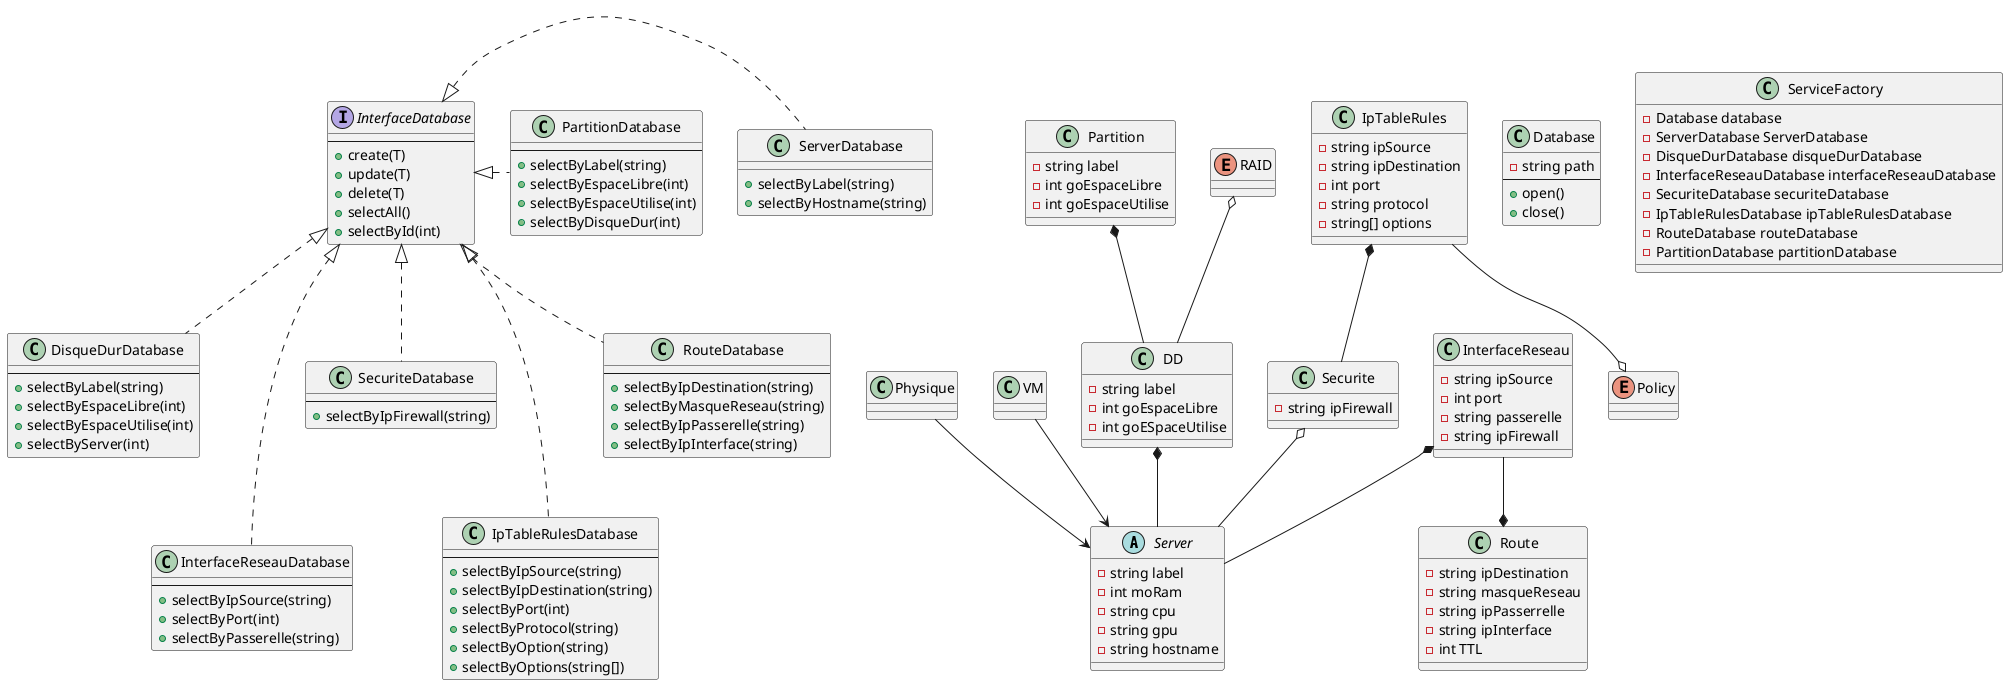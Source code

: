 @startuml Classe FSI

abstract Server {
    - string label
    - int moRam
    - string cpu
    - string gpu
    - string hostname
}

class Physique {

}

class VM {

}

class DD {
    - string label
    - int goEspaceLibre
    - int goESpaceUtilise
}

class Partition {
    - string label
    - int goEspaceLibre
    - int goEspaceUtilise
}

class InterfaceReseau {
    - string ipSource
    - int port
    - string passerelle
    - string ipFirewall
}

class IpTableRules {
    - string ipSource
    - string ipDestination
    - int port
    - string protocol
    - string[] options
}

class Route {
    - string ipDestination
    - string masqueReseau
    - string ipPasserrelle
    - string ipInterface
    - int TTL
}

class Securite {
    - string ipFirewall
}

class Database {
    - string path
    --
    + open()
    + close()
}

interface InterfaceDatabase {
    --
    + create(T)
    + update(T)
    + delete(T)
    + selectAll()
    + selectById(int)
}

class ServerDatabase {
    + selectByLabel(string)
    + selectByHostname(string)
}

class DisqueDurDatabase {
    --
    + selectByLabel(string)
    + selectByEspaceLibre(int)
    + selectByEspaceUtilise(int)
    + selectByServer(int)
}

class PartitionDatabase {
    --
    + selectByLabel(string)
    + selectByEspaceLibre(int)
    + selectByEspaceUtilise(int)
    + selectByDisqueDur(int)
}

class InterfaceReseauDatabase {
    --
    + selectByIpSource(string)
    + selectByPort(int)
    + selectByPasserelle(string)
}

class SecuriteDatabase {
    --
    + selectByIpFirewall(string)
}

class IpTableRulesDatabase {
    --
    + selectByIpSource(string)
    + selectByIpDestination(string)
    + selectByPort(int)
    + selectByProtocol(string)
    + selectByOption(string)
    + selectByOptions(string[])
}

class RouteDatabase {
    --
    + selectByIpDestination(string)
    + selectByMasqueReseau(string)
    + selectByIpPasserelle(string)
    + selectByIpInterface(string)
}

class ServiceFactory {
    - Database database
    - ServerDatabase ServerDatabase
    - DisqueDurDatabase disqueDurDatabase
    - InterfaceReseauDatabase interfaceReseauDatabase
    - SecuriteDatabase securiteDatabase
    - IpTableRulesDatabase ipTableRulesDatabase
    - RouteDatabase routeDatabase
    - PartitionDatabase partitionDatabase
}

enum RAID {
}

enum Policy {
}

Physique --> Server
VM --> Server
InterfaceReseau *-- Server
Partition *-- DD
DD *-- Server
RAID o-- DD
IpTableRules *-- Securite
Securite o-- Server
InterfaceReseau --* Route
IpTableRules --o Policy

InterfaceDatabase <|. ServerDatabase
InterfaceDatabase <|. PartitionDatabase
InterfaceDatabase <|.. DisqueDurDatabase
InterfaceDatabase <|.. SecuriteDatabase
InterfaceDatabase <|.. RouteDatabase
InterfaceDatabase <|... IpTableRulesDatabase
InterfaceDatabase <|... InterfaceReseauDatabase

@enduml